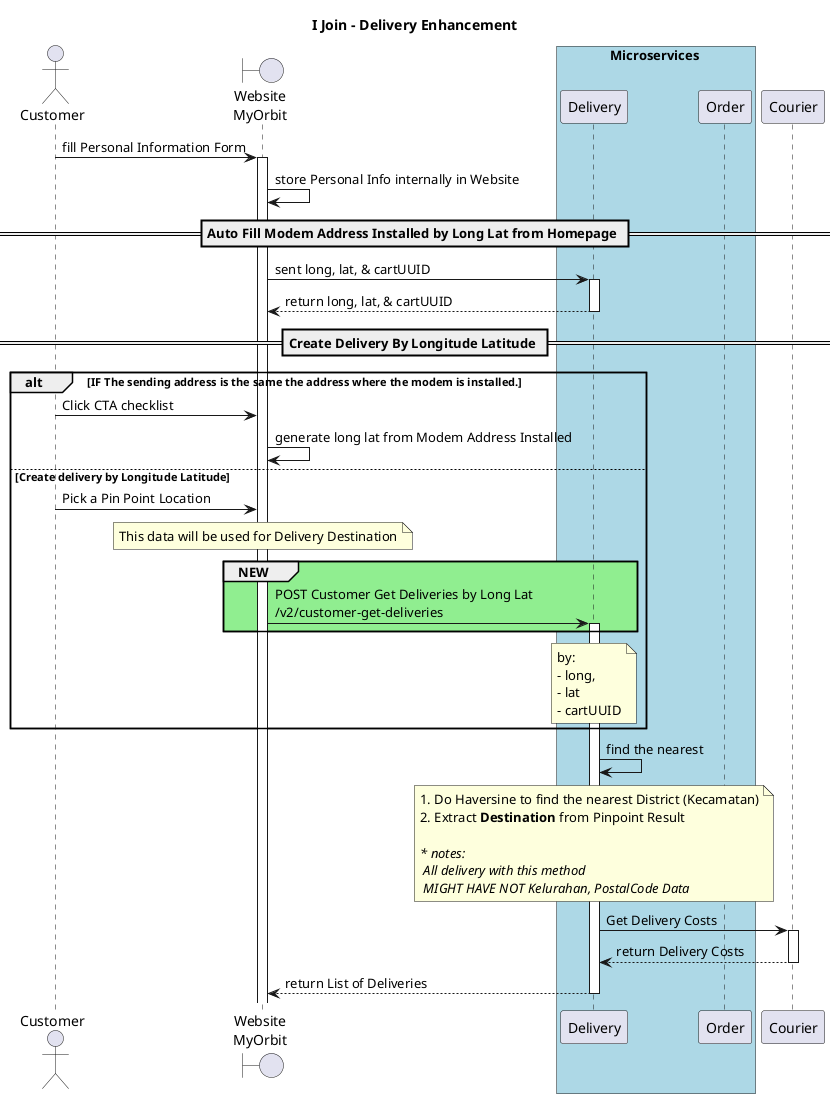 @startuml "I Join - Delivery Enhancement"

title "I Join - Delivery Enhancement"

actor Customer as cust
boundary "Website\nMyOrbit" as web

box Microservices #LightBlue
participant Delivery as msDelivery
participant Order as msOrder
end box

participant Courier as courier


cust -> web ++: fill Personal Information Form
web -> web : store Personal Info internally in Website

== Auto Fill Modem Address Installed by Long Lat from Homepage ==
web -> msDelivery ++: sent long, lat, & cartUUID
msDelivery --> web --: return long, lat, & cartUUID
' nanti dibahas sama mas adolf dan BE


== Create Delivery By Longitude Latitude ==
alt IF The sending address is the same the address where the modem is installed.
    cust -> web : Click CTA checklist
    web -> web : generate long lat from Modem Address Installed
else Create delivery by Longitude Latitude
    cust -> web : Pick a Pin Point Location
    note over web
        This data will be used for Delivery Destination
    end note

    group #LightGreen NEW
        web -> msDelivery ++: POST Customer Get Deliveries by Long Lat\n/v2/customer-get-deliveries
    end
    note over msDelivery
        by:
        - long,
        - lat
        - cartUUID
    end note
end

msDelivery -> msDelivery : find the nearest
note over msDelivery
    1. Do Haversine to find the nearest District (Kecamatan)
    2. Extract **Destination** from Pinpoint Result

    //* notes://
    // All delivery with this method//
    // MIGHT HAVE NOT Kelurahan, PostalCode Data//
end note
msDelivery -> courier ++: Get Delivery Costs
courier --> msDelivery --: return Delivery Costs
msDelivery --> web --: return List of Deliveries

' == Submit Chosen Delivery Option + Personal Information ==
' group #LightGreen NEW
'     web -> msDelivery ++: POST Set Delivery Option + Personal Info\n /v2/set-delivery-option
' end
' note over msDelivery
'     by:
'     - buyerInformation {}
'     - chosenDeliveryOption{}
'     - addressDetail
'     - courierNote
' end note
' msDelivery --> web --: return data
' ' activate web
' == Get buyer information Process Order ==
' web -> msOrder ++: POST cart UUID to get buyer information\n/v1/process-order
' note over msOrder
'     by:
'     - cartUUID
' end note
' msOrder --> web --: return data




@enduml